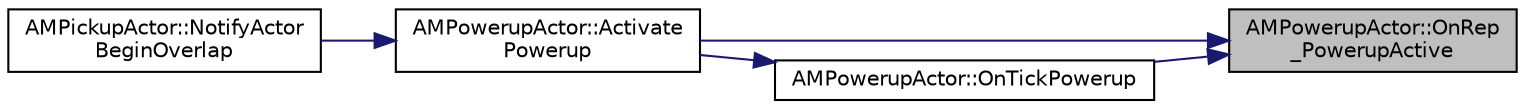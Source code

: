 digraph "AMPowerupActor::OnRep_PowerupActive"
{
 // LATEX_PDF_SIZE
  edge [fontname="Helvetica",fontsize="10",labelfontname="Helvetica",labelfontsize="10"];
  node [fontname="Helvetica",fontsize="10",shape=record];
  rankdir="RL";
  Node1 [label="AMPowerupActor::OnRep\l_PowerupActive",height=0.2,width=0.4,color="black", fillcolor="grey75", style="filled", fontcolor="black",tooltip=" "];
  Node1 -> Node2 [dir="back",color="midnightblue",fontsize="10",style="solid"];
  Node2 [label="AMPowerupActor::Activate\lPowerup",height=0.2,width=0.4,color="black", fillcolor="white", style="filled",URL="$class_a_m_powerup_actor.html#a830c99eb3a7eabd21b5b30ab64f00c1a",tooltip=" "];
  Node2 -> Node3 [dir="back",color="midnightblue",fontsize="10",style="solid"];
  Node3 [label="AMPickupActor::NotifyActor\lBeginOverlap",height=0.2,width=0.4,color="black", fillcolor="white", style="filled",URL="$class_a_m_pickup_actor.html#ad09fb53506f53f3e809534486521d0b7",tooltip=" "];
  Node1 -> Node4 [dir="back",color="midnightblue",fontsize="10",style="solid"];
  Node4 [label="AMPowerupActor::OnTickPowerup",height=0.2,width=0.4,color="black", fillcolor="white", style="filled",URL="$class_a_m_powerup_actor.html#a3f4514aea17f8bd14e6224ce3fc7e20b",tooltip=" "];
  Node4 -> Node2 [dir="back",color="midnightblue",fontsize="10",style="solid"];
}
